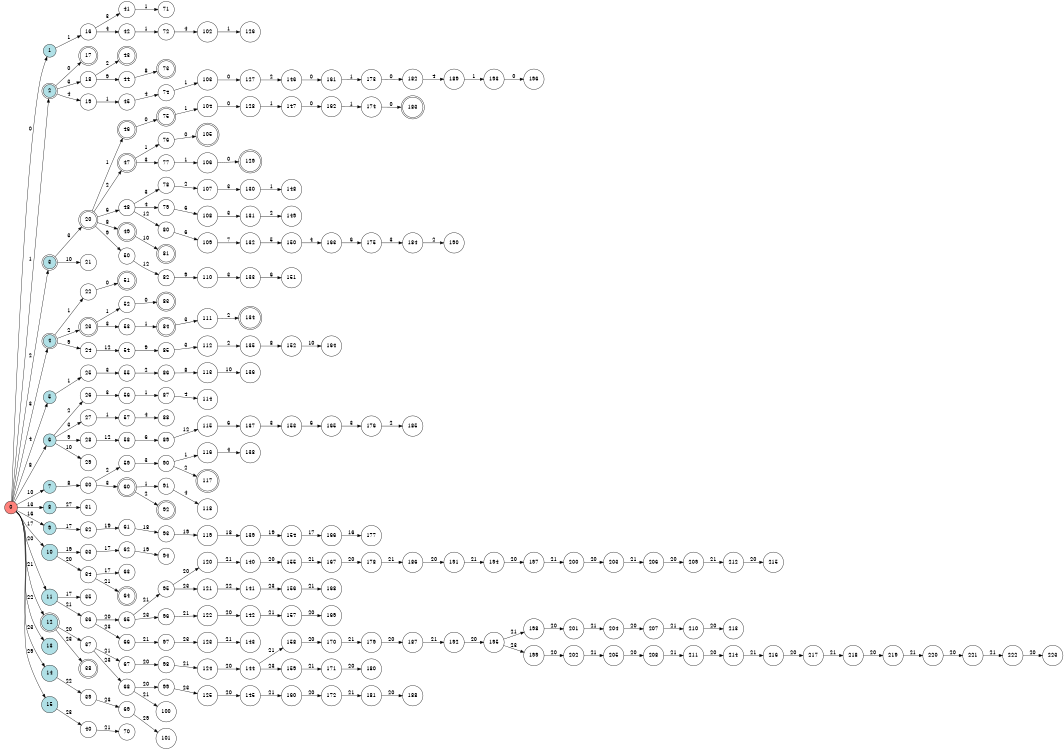 digraph APTA {
__start0 [label="" shape="none"];

rankdir=LR;
size="8,5";

s0 [style="filled", color="black", fillcolor="#ff817b" shape="circle", label="0"];
s1 [style="filled", color="black", fillcolor="powderblue" shape="circle", label="1"];
s2 [style="rounded,filled", color="black", fillcolor="powderblue" shape="doublecircle", label="2"];
s3 [style="rounded,filled", color="black", fillcolor="powderblue" shape="doublecircle", label="3"];
s4 [style="rounded,filled", color="black", fillcolor="powderblue" shape="doublecircle", label="4"];
s5 [style="filled", color="black", fillcolor="powderblue" shape="circle", label="5"];
s6 [style="filled", color="black", fillcolor="powderblue" shape="circle", label="6"];
s7 [style="filled", color="black", fillcolor="powderblue" shape="circle", label="7"];
s8 [style="filled", color="black", fillcolor="powderblue" shape="circle", label="8"];
s9 [style="filled", color="black", fillcolor="powderblue" shape="circle", label="9"];
s10 [style="filled", color="black", fillcolor="powderblue" shape="circle", label="10"];
s11 [style="filled", color="black", fillcolor="powderblue" shape="circle", label="11"];
s12 [style="rounded,filled", color="black", fillcolor="powderblue" shape="doublecircle", label="12"];
s13 [style="filled", color="black", fillcolor="powderblue" shape="circle", label="13"];
s14 [style="filled", color="black", fillcolor="powderblue" shape="circle", label="14"];
s15 [style="filled", color="black", fillcolor="powderblue" shape="circle", label="15"];
s16 [style="filled", color="black", fillcolor="white" shape="circle", label="16"];
s17 [style="rounded,filled", color="black", fillcolor="white" shape="doublecircle", label="17"];
s18 [style="filled", color="black", fillcolor="white" shape="circle", label="18"];
s19 [style="filled", color="black", fillcolor="white" shape="circle", label="19"];
s20 [style="rounded,filled", color="black", fillcolor="white" shape="doublecircle", label="20"];
s21 [style="filled", color="black", fillcolor="white" shape="circle", label="21"];
s22 [style="filled", color="black", fillcolor="white" shape="circle", label="22"];
s23 [style="rounded,filled", color="black", fillcolor="white" shape="doublecircle", label="23"];
s24 [style="filled", color="black", fillcolor="white" shape="circle", label="24"];
s25 [style="filled", color="black", fillcolor="white" shape="circle", label="25"];
s26 [style="filled", color="black", fillcolor="white" shape="circle", label="26"];
s27 [style="filled", color="black", fillcolor="white" shape="circle", label="27"];
s28 [style="filled", color="black", fillcolor="white" shape="circle", label="28"];
s29 [style="filled", color="black", fillcolor="white" shape="circle", label="29"];
s30 [style="filled", color="black", fillcolor="white" shape="circle", label="30"];
s31 [style="filled", color="black", fillcolor="white" shape="circle", label="31"];
s32 [style="filled", color="black", fillcolor="white" shape="circle", label="32"];
s33 [style="filled", color="black", fillcolor="white" shape="circle", label="33"];
s34 [style="filled", color="black", fillcolor="white" shape="circle", label="34"];
s35 [style="filled", color="black", fillcolor="white" shape="circle", label="35"];
s36 [style="filled", color="black", fillcolor="white" shape="circle", label="36"];
s37 [style="filled", color="black", fillcolor="white" shape="circle", label="37"];
s38 [style="rounded,filled", color="black", fillcolor="white" shape="doublecircle", label="38"];
s39 [style="filled", color="black", fillcolor="white" shape="circle", label="39"];
s40 [style="filled", color="black", fillcolor="white" shape="circle", label="40"];
s41 [style="filled", color="black", fillcolor="white" shape="circle", label="41"];
s42 [style="filled", color="black", fillcolor="white" shape="circle", label="42"];
s43 [style="rounded,filled", color="black", fillcolor="white" shape="doublecircle", label="43"];
s44 [style="filled", color="black", fillcolor="white" shape="circle", label="44"];
s45 [style="filled", color="black", fillcolor="white" shape="circle", label="45"];
s46 [style="rounded,filled", color="black", fillcolor="white" shape="doublecircle", label="46"];
s47 [style="rounded,filled", color="black", fillcolor="white" shape="doublecircle", label="47"];
s48 [style="filled", color="black", fillcolor="white" shape="circle", label="48"];
s49 [style="rounded,filled", color="black", fillcolor="white" shape="doublecircle", label="49"];
s50 [style="filled", color="black", fillcolor="white" shape="circle", label="50"];
s51 [style="rounded,filled", color="black", fillcolor="white" shape="doublecircle", label="51"];
s52 [style="filled", color="black", fillcolor="white" shape="circle", label="52"];
s53 [style="filled", color="black", fillcolor="white" shape="circle", label="53"];
s54 [style="filled", color="black", fillcolor="white" shape="circle", label="54"];
s55 [style="filled", color="black", fillcolor="white" shape="circle", label="55"];
s56 [style="filled", color="black", fillcolor="white" shape="circle", label="56"];
s57 [style="filled", color="black", fillcolor="white" shape="circle", label="57"];
s58 [style="filled", color="black", fillcolor="white" shape="circle", label="58"];
s59 [style="filled", color="black", fillcolor="white" shape="circle", label="59"];
s60 [style="rounded,filled", color="black", fillcolor="white" shape="doublecircle", label="60"];
s61 [style="filled", color="black", fillcolor="white" shape="circle", label="61"];
s62 [style="filled", color="black", fillcolor="white" shape="circle", label="62"];
s63 [style="filled", color="black", fillcolor="white" shape="circle", label="63"];
s64 [style="rounded,filled", color="black", fillcolor="white" shape="doublecircle", label="64"];
s65 [style="filled", color="black", fillcolor="white" shape="circle", label="65"];
s66 [style="filled", color="black", fillcolor="white" shape="circle", label="66"];
s67 [style="filled", color="black", fillcolor="white" shape="circle", label="67"];
s68 [style="filled", color="black", fillcolor="white" shape="circle", label="68"];
s69 [style="filled", color="black", fillcolor="white" shape="circle", label="69"];
s70 [style="filled", color="black", fillcolor="white" shape="circle", label="70"];
s71 [style="filled", color="black", fillcolor="white" shape="circle", label="71"];
s72 [style="filled", color="black", fillcolor="white" shape="circle", label="72"];
s73 [style="rounded,filled", color="black", fillcolor="white" shape="doublecircle", label="73"];
s74 [style="filled", color="black", fillcolor="white" shape="circle", label="74"];
s75 [style="rounded,filled", color="black", fillcolor="white" shape="doublecircle", label="75"];
s76 [style="filled", color="black", fillcolor="white" shape="circle", label="76"];
s77 [style="filled", color="black", fillcolor="white" shape="circle", label="77"];
s78 [style="filled", color="black", fillcolor="white" shape="circle", label="78"];
s79 [style="filled", color="black", fillcolor="white" shape="circle", label="79"];
s80 [style="filled", color="black", fillcolor="white" shape="circle", label="80"];
s81 [style="rounded,filled", color="black", fillcolor="white" shape="doublecircle", label="81"];
s82 [style="filled", color="black", fillcolor="white" shape="circle", label="82"];
s83 [style="rounded,filled", color="black", fillcolor="white" shape="doublecircle", label="83"];
s84 [style="rounded,filled", color="black", fillcolor="white" shape="doublecircle", label="84"];
s85 [style="filled", color="black", fillcolor="white" shape="circle", label="85"];
s86 [style="filled", color="black", fillcolor="white" shape="circle", label="86"];
s87 [style="filled", color="black", fillcolor="white" shape="circle", label="87"];
s88 [style="filled", color="black", fillcolor="white" shape="circle", label="88"];
s89 [style="filled", color="black", fillcolor="white" shape="circle", label="89"];
s90 [style="filled", color="black", fillcolor="white" shape="circle", label="90"];
s91 [style="filled", color="black", fillcolor="white" shape="circle", label="91"];
s92 [style="rounded,filled", color="black", fillcolor="white" shape="doublecircle", label="92"];
s93 [style="filled", color="black", fillcolor="white" shape="circle", label="93"];
s94 [style="filled", color="black", fillcolor="white" shape="circle", label="94"];
s95 [style="filled", color="black", fillcolor="white" shape="circle", label="95"];
s96 [style="filled", color="black", fillcolor="white" shape="circle", label="96"];
s97 [style="filled", color="black", fillcolor="white" shape="circle", label="97"];
s98 [style="filled", color="black", fillcolor="white" shape="circle", label="98"];
s99 [style="filled", color="black", fillcolor="white" shape="circle", label="99"];
s100 [style="filled", color="black", fillcolor="white" shape="circle", label="100"];
s101 [style="filled", color="black", fillcolor="white" shape="circle", label="101"];
s102 [style="filled", color="black", fillcolor="white" shape="circle", label="102"];
s103 [style="filled", color="black", fillcolor="white" shape="circle", label="103"];
s104 [style="filled", color="black", fillcolor="white" shape="circle", label="104"];
s105 [style="rounded,filled", color="black", fillcolor="white" shape="doublecircle", label="105"];
s106 [style="filled", color="black", fillcolor="white" shape="circle", label="106"];
s107 [style="filled", color="black", fillcolor="white" shape="circle", label="107"];
s108 [style="filled", color="black", fillcolor="white" shape="circle", label="108"];
s109 [style="filled", color="black", fillcolor="white" shape="circle", label="109"];
s110 [style="filled", color="black", fillcolor="white" shape="circle", label="110"];
s111 [style="filled", color="black", fillcolor="white" shape="circle", label="111"];
s112 [style="filled", color="black", fillcolor="white" shape="circle", label="112"];
s113 [style="filled", color="black", fillcolor="white" shape="circle", label="113"];
s114 [style="filled", color="black", fillcolor="white" shape="circle", label="114"];
s115 [style="filled", color="black", fillcolor="white" shape="circle", label="115"];
s116 [style="filled", color="black", fillcolor="white" shape="circle", label="116"];
s117 [style="rounded,filled", color="black", fillcolor="white" shape="doublecircle", label="117"];
s118 [style="filled", color="black", fillcolor="white" shape="circle", label="118"];
s119 [style="filled", color="black", fillcolor="white" shape="circle", label="119"];
s120 [style="filled", color="black", fillcolor="white" shape="circle", label="120"];
s121 [style="filled", color="black", fillcolor="white" shape="circle", label="121"];
s122 [style="filled", color="black", fillcolor="white" shape="circle", label="122"];
s123 [style="filled", color="black", fillcolor="white" shape="circle", label="123"];
s124 [style="filled", color="black", fillcolor="white" shape="circle", label="124"];
s125 [style="filled", color="black", fillcolor="white" shape="circle", label="125"];
s126 [style="filled", color="black", fillcolor="white" shape="circle", label="126"];
s127 [style="filled", color="black", fillcolor="white" shape="circle", label="127"];
s128 [style="filled", color="black", fillcolor="white" shape="circle", label="128"];
s129 [style="rounded,filled", color="black", fillcolor="white" shape="doublecircle", label="129"];
s130 [style="filled", color="black", fillcolor="white" shape="circle", label="130"];
s131 [style="filled", color="black", fillcolor="white" shape="circle", label="131"];
s132 [style="filled", color="black", fillcolor="white" shape="circle", label="132"];
s133 [style="filled", color="black", fillcolor="white" shape="circle", label="133"];
s134 [style="rounded,filled", color="black", fillcolor="white" shape="doublecircle", label="134"];
s135 [style="filled", color="black", fillcolor="white" shape="circle", label="135"];
s136 [style="filled", color="black", fillcolor="white" shape="circle", label="136"];
s137 [style="filled", color="black", fillcolor="white" shape="circle", label="137"];
s138 [style="filled", color="black", fillcolor="white" shape="circle", label="138"];
s139 [style="filled", color="black", fillcolor="white" shape="circle", label="139"];
s140 [style="filled", color="black", fillcolor="white" shape="circle", label="140"];
s141 [style="filled", color="black", fillcolor="white" shape="circle", label="141"];
s142 [style="filled", color="black", fillcolor="white" shape="circle", label="142"];
s143 [style="filled", color="black", fillcolor="white" shape="circle", label="143"];
s144 [style="filled", color="black", fillcolor="white" shape="circle", label="144"];
s145 [style="filled", color="black", fillcolor="white" shape="circle", label="145"];
s146 [style="filled", color="black", fillcolor="white" shape="circle", label="146"];
s147 [style="filled", color="black", fillcolor="white" shape="circle", label="147"];
s148 [style="filled", color="black", fillcolor="white" shape="circle", label="148"];
s149 [style="filled", color="black", fillcolor="white" shape="circle", label="149"];
s150 [style="filled", color="black", fillcolor="white" shape="circle", label="150"];
s151 [style="filled", color="black", fillcolor="white" shape="circle", label="151"];
s152 [style="filled", color="black", fillcolor="white" shape="circle", label="152"];
s153 [style="filled", color="black", fillcolor="white" shape="circle", label="153"];
s154 [style="filled", color="black", fillcolor="white" shape="circle", label="154"];
s155 [style="filled", color="black", fillcolor="white" shape="circle", label="155"];
s156 [style="filled", color="black", fillcolor="white" shape="circle", label="156"];
s157 [style="filled", color="black", fillcolor="white" shape="circle", label="157"];
s158 [style="filled", color="black", fillcolor="white" shape="circle", label="158"];
s159 [style="filled", color="black", fillcolor="white" shape="circle", label="159"];
s160 [style="filled", color="black", fillcolor="white" shape="circle", label="160"];
s161 [style="filled", color="black", fillcolor="white" shape="circle", label="161"];
s162 [style="filled", color="black", fillcolor="white" shape="circle", label="162"];
s163 [style="filled", color="black", fillcolor="white" shape="circle", label="163"];
s164 [style="filled", color="black", fillcolor="white" shape="circle", label="164"];
s165 [style="filled", color="black", fillcolor="white" shape="circle", label="165"];
s166 [style="filled", color="black", fillcolor="white" shape="circle", label="166"];
s167 [style="filled", color="black", fillcolor="white" shape="circle", label="167"];
s168 [style="filled", color="black", fillcolor="white" shape="circle", label="168"];
s169 [style="filled", color="black", fillcolor="white" shape="circle", label="169"];
s170 [style="filled", color="black", fillcolor="white" shape="circle", label="170"];
s171 [style="filled", color="black", fillcolor="white" shape="circle", label="171"];
s172 [style="filled", color="black", fillcolor="white" shape="circle", label="172"];
s173 [style="filled", color="black", fillcolor="white" shape="circle", label="173"];
s174 [style="filled", color="black", fillcolor="white" shape="circle", label="174"];
s175 [style="filled", color="black", fillcolor="white" shape="circle", label="175"];
s176 [style="filled", color="black", fillcolor="white" shape="circle", label="176"];
s177 [style="filled", color="black", fillcolor="white" shape="circle", label="177"];
s178 [style="filled", color="black", fillcolor="white" shape="circle", label="178"];
s179 [style="filled", color="black", fillcolor="white" shape="circle", label="179"];
s180 [style="filled", color="black", fillcolor="white" shape="circle", label="180"];
s181 [style="filled", color="black", fillcolor="white" shape="circle", label="181"];
s182 [style="filled", color="black", fillcolor="white" shape="circle", label="182"];
s183 [style="rounded,filled", color="black", fillcolor="white" shape="doublecircle", label="183"];
s184 [style="filled", color="black", fillcolor="white" shape="circle", label="184"];
s185 [style="filled", color="black", fillcolor="white" shape="circle", label="185"];
s186 [style="filled", color="black", fillcolor="white" shape="circle", label="186"];
s187 [style="filled", color="black", fillcolor="white" shape="circle", label="187"];
s188 [style="filled", color="black", fillcolor="white" shape="circle", label="188"];
s189 [style="filled", color="black", fillcolor="white" shape="circle", label="189"];
s190 [style="filled", color="black", fillcolor="white" shape="circle", label="190"];
s191 [style="filled", color="black", fillcolor="white" shape="circle", label="191"];
s192 [style="filled", color="black", fillcolor="white" shape="circle", label="192"];
s193 [style="filled", color="black", fillcolor="white" shape="circle", label="193"];
s194 [style="filled", color="black", fillcolor="white" shape="circle", label="194"];
s195 [style="filled", color="black", fillcolor="white" shape="circle", label="195"];
s196 [style="filled", color="black", fillcolor="white" shape="circle", label="196"];
s197 [style="filled", color="black", fillcolor="white" shape="circle", label="197"];
s198 [style="filled", color="black", fillcolor="white" shape="circle", label="198"];
s199 [style="filled", color="black", fillcolor="white" shape="circle", label="199"];
s200 [style="filled", color="black", fillcolor="white" shape="circle", label="200"];
s201 [style="filled", color="black", fillcolor="white" shape="circle", label="201"];
s202 [style="filled", color="black", fillcolor="white" shape="circle", label="202"];
s203 [style="filled", color="black", fillcolor="white" shape="circle", label="203"];
s204 [style="filled", color="black", fillcolor="white" shape="circle", label="204"];
s205 [style="filled", color="black", fillcolor="white" shape="circle", label="205"];
s206 [style="filled", color="black", fillcolor="white" shape="circle", label="206"];
s207 [style="filled", color="black", fillcolor="white" shape="circle", label="207"];
s208 [style="filled", color="black", fillcolor="white" shape="circle", label="208"];
s209 [style="filled", color="black", fillcolor="white" shape="circle", label="209"];
s210 [style="filled", color="black", fillcolor="white" shape="circle", label="210"];
s211 [style="filled", color="black", fillcolor="white" shape="circle", label="211"];
s212 [style="filled", color="black", fillcolor="white" shape="circle", label="212"];
s213 [style="filled", color="black", fillcolor="white" shape="circle", label="213"];
s214 [style="filled", color="black", fillcolor="white" shape="circle", label="214"];
s215 [style="filled", color="black", fillcolor="white" shape="circle", label="215"];
s216 [style="filled", color="black", fillcolor="white" shape="circle", label="216"];
s217 [style="filled", color="black", fillcolor="white" shape="circle", label="217"];
s218 [style="filled", color="black", fillcolor="white" shape="circle", label="218"];
s219 [style="filled", color="black", fillcolor="white" shape="circle", label="219"];
s220 [style="filled", color="black", fillcolor="white" shape="circle", label="220"];
s221 [style="filled", color="black", fillcolor="white" shape="circle", label="221"];
s222 [style="filled", color="black", fillcolor="white" shape="circle", label="222"];
s223 [style="filled", color="black", fillcolor="white" shape="circle", label="223"];
s0 -> s1 [label="0"];
s0 -> s2 [label="1"];
s0 -> s3 [label="2"];
s0 -> s4 [label="3"];
s0 -> s5 [label="4"];
s0 -> s6 [label="8"];
s0 -> s7 [label="10"];
s0 -> s8 [label="13"];
s0 -> s9 [label="16"];
s0 -> s10 [label="17"];
s0 -> s11 [label="20"];
s0 -> s12 [label="21"];
s0 -> s13 [label="22"];
s0 -> s14 [label="23"];
s0 -> s15 [label="29"];
s1 -> s16 [label="1"];
s2 -> s17 [label="0"];
s2 -> s18 [label="3"];
s2 -> s19 [label="4"];
s3 -> s20 [label="3"];
s3 -> s21 [label="10"];
s4 -> s22 [label="1"];
s4 -> s23 [label="2"];
s4 -> s24 [label="9"];
s5 -> s25 [label="1"];
s6 -> s26 [label="2"];
s6 -> s27 [label="3"];
s6 -> s28 [label="9"];
s6 -> s29 [label="10"];
s7 -> s30 [label="8"];
s8 -> s31 [label="27"];
s9 -> s32 [label="17"];
s10 -> s33 [label="19"];
s10 -> s34 [label="20"];
s11 -> s35 [label="17"];
s11 -> s36 [label="21"];
s12 -> s37 [label="20"];
s12 -> s38 [label="23"];
s14 -> s39 [label="22"];
s15 -> s40 [label="23"];
s16 -> s41 [label="3"];
s16 -> s42 [label="4"];
s18 -> s43 [label="2"];
s18 -> s44 [label="9"];
s19 -> s45 [label="1"];
s20 -> s46 [label="1"];
s20 -> s47 [label="2"];
s20 -> s48 [label="6"];
s20 -> s49 [label="8"];
s20 -> s50 [label="9"];
s22 -> s51 [label="0"];
s23 -> s52 [label="1"];
s23 -> s53 [label="3"];
s24 -> s54 [label="12"];
s25 -> s55 [label="3"];
s26 -> s56 [label="3"];
s27 -> s57 [label="1"];
s28 -> s58 [label="12"];
s30 -> s59 [label="2"];
s30 -> s60 [label="3"];
s32 -> s61 [label="19"];
s33 -> s62 [label="17"];
s34 -> s63 [label="17"];
s34 -> s64 [label="21"];
s36 -> s65 [label="20"];
s36 -> s66 [label="23"];
s37 -> s67 [label="21"];
s37 -> s68 [label="23"];
s39 -> s69 [label="23"];
s40 -> s70 [label="21"];
s41 -> s71 [label="1"];
s42 -> s72 [label="1"];
s44 -> s73 [label="8"];
s45 -> s74 [label="4"];
s46 -> s75 [label="0"];
s47 -> s76 [label="1"];
s47 -> s77 [label="3"];
s48 -> s78 [label="3"];
s48 -> s79 [label="4"];
s48 -> s80 [label="12"];
s49 -> s81 [label="10"];
s50 -> s82 [label="12"];
s52 -> s83 [label="0"];
s53 -> s84 [label="1"];
s54 -> s85 [label="9"];
s55 -> s86 [label="2"];
s56 -> s87 [label="1"];
s57 -> s88 [label="4"];
s58 -> s89 [label="6"];
s59 -> s90 [label="3"];
s60 -> s91 [label="1"];
s60 -> s92 [label="2"];
s61 -> s93 [label="18"];
s62 -> s94 [label="19"];
s65 -> s95 [label="21"];
s65 -> s96 [label="23"];
s66 -> s97 [label="21"];
s67 -> s98 [label="20"];
s68 -> s99 [label="20"];
s68 -> s100 [label="21"];
s69 -> s101 [label="29"];
s72 -> s102 [label="4"];
s74 -> s103 [label="1"];
s75 -> s104 [label="1"];
s76 -> s105 [label="0"];
s77 -> s106 [label="1"];
s78 -> s107 [label="2"];
s79 -> s108 [label="6"];
s80 -> s109 [label="6"];
s82 -> s110 [label="9"];
s84 -> s111 [label="3"];
s85 -> s112 [label="3"];
s86 -> s113 [label="8"];
s87 -> s114 [label="4"];
s89 -> s115 [label="12"];
s90 -> s116 [label="1"];
s90 -> s117 [label="2"];
s91 -> s118 [label="4"];
s93 -> s119 [label="19"];
s95 -> s120 [label="20"];
s95 -> s121 [label="23"];
s96 -> s122 [label="21"];
s97 -> s123 [label="23"];
s98 -> s124 [label="21"];
s99 -> s125 [label="23"];
s102 -> s126 [label="1"];
s103 -> s127 [label="0"];
s104 -> s128 [label="0"];
s106 -> s129 [label="0"];
s107 -> s130 [label="3"];
s108 -> s131 [label="3"];
s109 -> s132 [label="7"];
s110 -> s133 [label="3"];
s111 -> s134 [label="2"];
s112 -> s135 [label="2"];
s113 -> s136 [label="10"];
s115 -> s137 [label="6"];
s116 -> s138 [label="4"];
s119 -> s139 [label="18"];
s120 -> s140 [label="21"];
s121 -> s141 [label="22"];
s122 -> s142 [label="20"];
s123 -> s143 [label="21"];
s124 -> s144 [label="20"];
s125 -> s145 [label="20"];
s127 -> s146 [label="2"];
s128 -> s147 [label="1"];
s130 -> s148 [label="1"];
s131 -> s149 [label="2"];
s132 -> s150 [label="5"];
s133 -> s151 [label="6"];
s135 -> s152 [label="8"];
s137 -> s153 [label="3"];
s139 -> s154 [label="19"];
s140 -> s155 [label="20"];
s141 -> s156 [label="23"];
s142 -> s157 [label="21"];
s144 -> s158 [label="21"];
s144 -> s159 [label="23"];
s145 -> s160 [label="21"];
s146 -> s161 [label="0"];
s147 -> s162 [label="0"];
s150 -> s163 [label="4"];
s152 -> s164 [label="10"];
s153 -> s165 [label="6"];
s154 -> s166 [label="17"];
s155 -> s167 [label="21"];
s156 -> s168 [label="21"];
s157 -> s169 [label="20"];
s158 -> s170 [label="20"];
s159 -> s171 [label="21"];
s160 -> s172 [label="20"];
s161 -> s173 [label="1"];
s162 -> s174 [label="1"];
s163 -> s175 [label="6"];
s165 -> s176 [label="3"];
s166 -> s177 [label="16"];
s167 -> s178 [label="20"];
s170 -> s179 [label="21"];
s171 -> s180 [label="20"];
s172 -> s181 [label="21"];
s173 -> s182 [label="0"];
s174 -> s183 [label="0"];
s175 -> s184 [label="3"];
s176 -> s185 [label="2"];
s178 -> s186 [label="21"];
s179 -> s187 [label="20"];
s181 -> s188 [label="20"];
s182 -> s189 [label="4"];
s184 -> s190 [label="2"];
s186 -> s191 [label="20"];
s187 -> s192 [label="21"];
s189 -> s193 [label="1"];
s191 -> s194 [label="21"];
s192 -> s195 [label="20"];
s193 -> s196 [label="0"];
s194 -> s197 [label="20"];
s195 -> s198 [label="21"];
s195 -> s199 [label="23"];
s197 -> s200 [label="21"];
s198 -> s201 [label="20"];
s199 -> s202 [label="20"];
s200 -> s203 [label="20"];
s201 -> s204 [label="21"];
s202 -> s205 [label="21"];
s203 -> s206 [label="21"];
s204 -> s207 [label="20"];
s205 -> s208 [label="20"];
s206 -> s209 [label="20"];
s207 -> s210 [label="21"];
s208 -> s211 [label="21"];
s209 -> s212 [label="21"];
s210 -> s213 [label="20"];
s211 -> s214 [label="20"];
s212 -> s215 [label="20"];
s214 -> s216 [label="21"];
s216 -> s217 [label="20"];
s217 -> s218 [label="21"];
s218 -> s219 [label="20"];
s219 -> s220 [label="21"];
s220 -> s221 [label="20"];
s221 -> s222 [label="21"];
s222 -> s223 [label="20"];

}